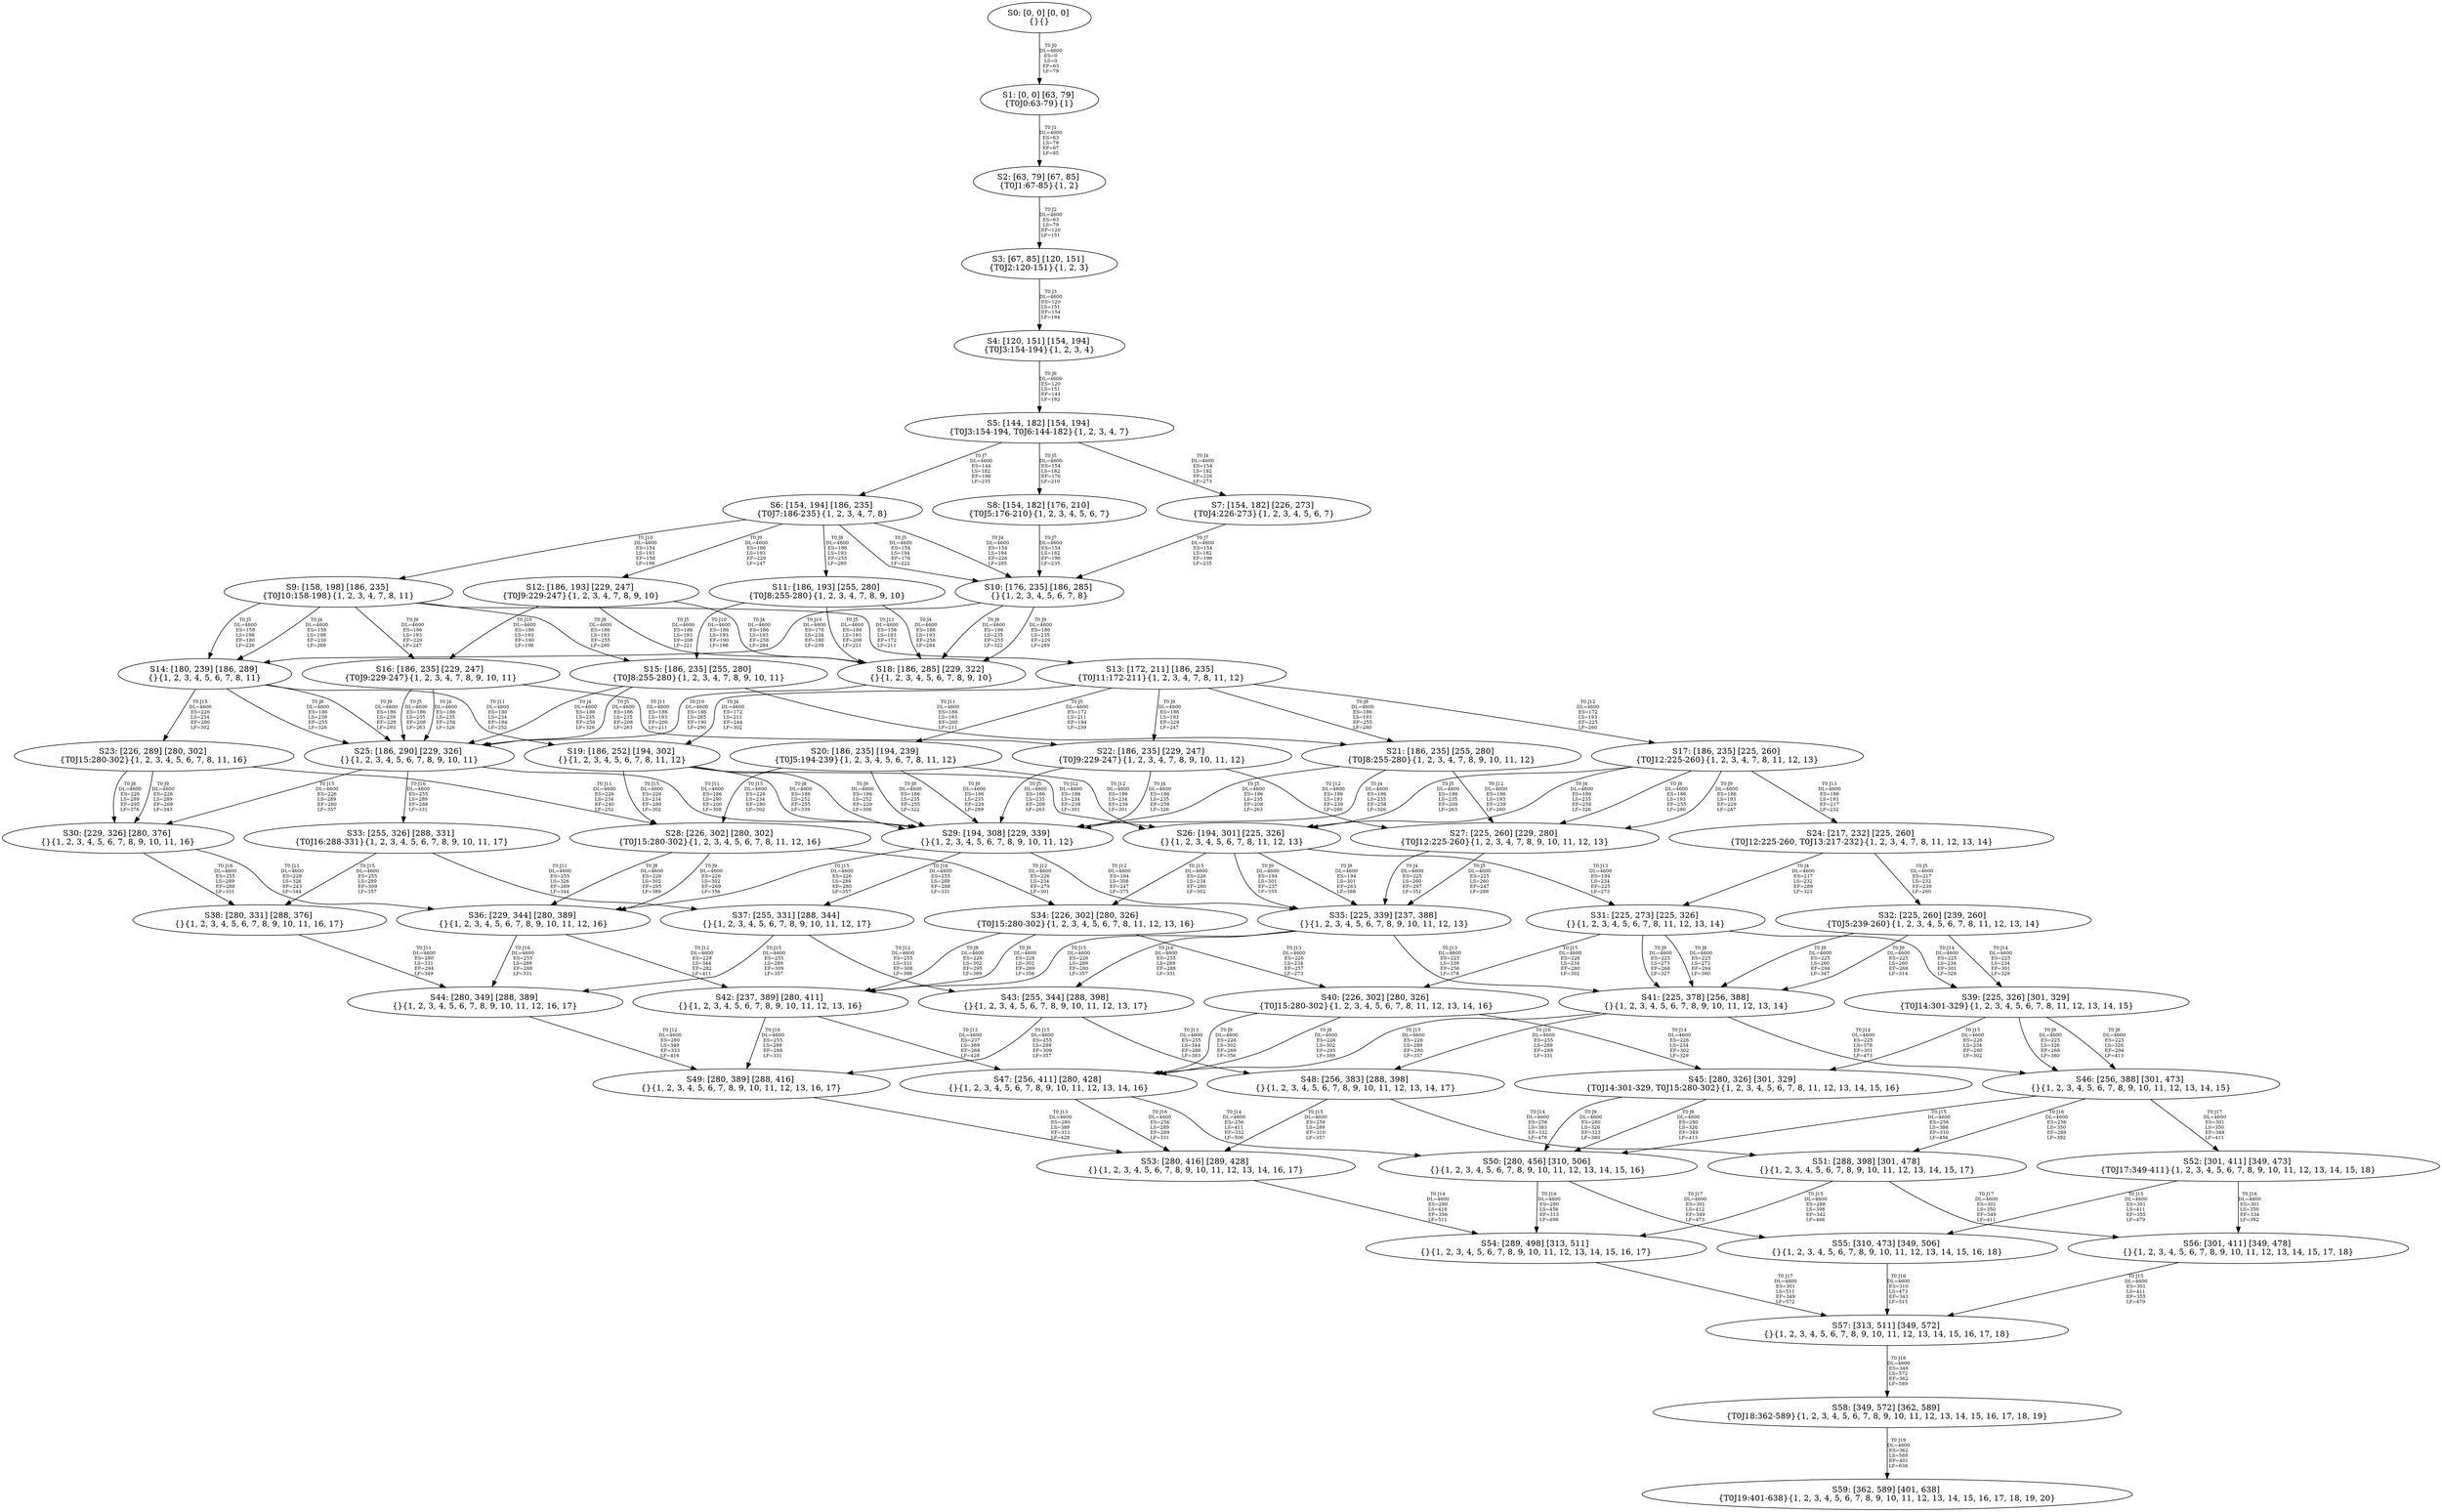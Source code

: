 digraph {
	S0[label="S0: [0, 0] [0, 0] \n{}{}"];
	S1[label="S1: [0, 0] [63, 79] \n{T0J0:63-79}{1}"];
	S2[label="S2: [63, 79] [67, 85] \n{T0J1:67-85}{1, 2}"];
	S3[label="S3: [67, 85] [120, 151] \n{T0J2:120-151}{1, 2, 3}"];
	S4[label="S4: [120, 151] [154, 194] \n{T0J3:154-194}{1, 2, 3, 4}"];
	S5[label="S5: [144, 182] [154, 194] \n{T0J3:154-194, T0J6:144-182}{1, 2, 3, 4, 7}"];
	S6[label="S6: [154, 194] [186, 235] \n{T0J7:186-235}{1, 2, 3, 4, 7, 8}"];
	S7[label="S7: [154, 182] [226, 273] \n{T0J4:226-273}{1, 2, 3, 4, 5, 6, 7}"];
	S8[label="S8: [154, 182] [176, 210] \n{T0J5:176-210}{1, 2, 3, 4, 5, 6, 7}"];
	S9[label="S9: [158, 198] [186, 235] \n{T0J10:158-198}{1, 2, 3, 4, 7, 8, 11}"];
	S10[label="S10: [176, 235] [186, 285] \n{}{1, 2, 3, 4, 5, 6, 7, 8}"];
	S11[label="S11: [186, 193] [255, 280] \n{T0J8:255-280}{1, 2, 3, 4, 7, 8, 9, 10}"];
	S12[label="S12: [186, 193] [229, 247] \n{T0J9:229-247}{1, 2, 3, 4, 7, 8, 9, 10}"];
	S13[label="S13: [172, 211] [186, 235] \n{T0J11:172-211}{1, 2, 3, 4, 7, 8, 11, 12}"];
	S14[label="S14: [180, 239] [186, 289] \n{}{1, 2, 3, 4, 5, 6, 7, 8, 11}"];
	S15[label="S15: [186, 235] [255, 280] \n{T0J8:255-280}{1, 2, 3, 4, 7, 8, 9, 10, 11}"];
	S16[label="S16: [186, 235] [229, 247] \n{T0J9:229-247}{1, 2, 3, 4, 7, 8, 9, 10, 11}"];
	S17[label="S17: [186, 235] [225, 260] \n{T0J12:225-260}{1, 2, 3, 4, 7, 8, 11, 12, 13}"];
	S18[label="S18: [186, 285] [229, 322] \n{}{1, 2, 3, 4, 5, 6, 7, 8, 9, 10}"];
	S19[label="S19: [186, 252] [194, 302] \n{}{1, 2, 3, 4, 5, 6, 7, 8, 11, 12}"];
	S20[label="S20: [186, 235] [194, 239] \n{T0J5:194-239}{1, 2, 3, 4, 5, 6, 7, 8, 11, 12}"];
	S21[label="S21: [186, 235] [255, 280] \n{T0J8:255-280}{1, 2, 3, 4, 7, 8, 9, 10, 11, 12}"];
	S22[label="S22: [186, 235] [229, 247] \n{T0J9:229-247}{1, 2, 3, 4, 7, 8, 9, 10, 11, 12}"];
	S23[label="S23: [226, 289] [280, 302] \n{T0J15:280-302}{1, 2, 3, 4, 5, 6, 7, 8, 11, 16}"];
	S24[label="S24: [217, 232] [225, 260] \n{T0J12:225-260, T0J13:217-232}{1, 2, 3, 4, 7, 8, 11, 12, 13, 14}"];
	S25[label="S25: [186, 290] [229, 326] \n{}{1, 2, 3, 4, 5, 6, 7, 8, 9, 10, 11}"];
	S26[label="S26: [194, 301] [225, 326] \n{}{1, 2, 3, 4, 5, 6, 7, 8, 11, 12, 13}"];
	S27[label="S27: [225, 260] [229, 280] \n{T0J12:225-260}{1, 2, 3, 4, 7, 8, 9, 10, 11, 12, 13}"];
	S28[label="S28: [226, 302] [280, 302] \n{T0J15:280-302}{1, 2, 3, 4, 5, 6, 7, 8, 11, 12, 16}"];
	S29[label="S29: [194, 308] [229, 339] \n{}{1, 2, 3, 4, 5, 6, 7, 8, 9, 10, 11, 12}"];
	S30[label="S30: [229, 326] [280, 376] \n{}{1, 2, 3, 4, 5, 6, 7, 8, 9, 10, 11, 16}"];
	S31[label="S31: [225, 273] [225, 326] \n{}{1, 2, 3, 4, 5, 6, 7, 8, 11, 12, 13, 14}"];
	S32[label="S32: [225, 260] [239, 260] \n{T0J5:239-260}{1, 2, 3, 4, 5, 6, 7, 8, 11, 12, 13, 14}"];
	S33[label="S33: [255, 326] [288, 331] \n{T0J16:288-331}{1, 2, 3, 4, 5, 6, 7, 8, 9, 10, 11, 17}"];
	S34[label="S34: [226, 302] [280, 326] \n{T0J15:280-302}{1, 2, 3, 4, 5, 6, 7, 8, 11, 12, 13, 16}"];
	S35[label="S35: [225, 339] [237, 388] \n{}{1, 2, 3, 4, 5, 6, 7, 8, 9, 10, 11, 12, 13}"];
	S36[label="S36: [229, 344] [280, 389] \n{}{1, 2, 3, 4, 5, 6, 7, 8, 9, 10, 11, 12, 16}"];
	S37[label="S37: [255, 331] [288, 344] \n{}{1, 2, 3, 4, 5, 6, 7, 8, 9, 10, 11, 12, 17}"];
	S38[label="S38: [280, 331] [288, 376] \n{}{1, 2, 3, 4, 5, 6, 7, 8, 9, 10, 11, 16, 17}"];
	S39[label="S39: [225, 326] [301, 329] \n{T0J14:301-329}{1, 2, 3, 4, 5, 6, 7, 8, 11, 12, 13, 14, 15}"];
	S40[label="S40: [226, 302] [280, 326] \n{T0J15:280-302}{1, 2, 3, 4, 5, 6, 7, 8, 11, 12, 13, 14, 16}"];
	S41[label="S41: [225, 378] [256, 388] \n{}{1, 2, 3, 4, 5, 6, 7, 8, 9, 10, 11, 12, 13, 14}"];
	S42[label="S42: [237, 389] [280, 411] \n{}{1, 2, 3, 4, 5, 6, 7, 8, 9, 10, 11, 12, 13, 16}"];
	S43[label="S43: [255, 344] [288, 398] \n{}{1, 2, 3, 4, 5, 6, 7, 8, 9, 10, 11, 12, 13, 17}"];
	S44[label="S44: [280, 349] [288, 389] \n{}{1, 2, 3, 4, 5, 6, 7, 8, 9, 10, 11, 12, 16, 17}"];
	S45[label="S45: [280, 326] [301, 329] \n{T0J14:301-329, T0J15:280-302}{1, 2, 3, 4, 5, 6, 7, 8, 11, 12, 13, 14, 15, 16}"];
	S46[label="S46: [256, 388] [301, 473] \n{}{1, 2, 3, 4, 5, 6, 7, 8, 9, 10, 11, 12, 13, 14, 15}"];
	S47[label="S47: [256, 411] [280, 428] \n{}{1, 2, 3, 4, 5, 6, 7, 8, 9, 10, 11, 12, 13, 14, 16}"];
	S48[label="S48: [256, 383] [288, 398] \n{}{1, 2, 3, 4, 5, 6, 7, 8, 9, 10, 11, 12, 13, 14, 17}"];
	S49[label="S49: [280, 389] [288, 416] \n{}{1, 2, 3, 4, 5, 6, 7, 8, 9, 10, 11, 12, 13, 16, 17}"];
	S50[label="S50: [280, 456] [310, 506] \n{}{1, 2, 3, 4, 5, 6, 7, 8, 9, 10, 11, 12, 13, 14, 15, 16}"];
	S51[label="S51: [288, 398] [301, 478] \n{}{1, 2, 3, 4, 5, 6, 7, 8, 9, 10, 11, 12, 13, 14, 15, 17}"];
	S52[label="S52: [301, 411] [349, 473] \n{T0J17:349-411}{1, 2, 3, 4, 5, 6, 7, 8, 9, 10, 11, 12, 13, 14, 15, 18}"];
	S53[label="S53: [280, 416] [289, 428] \n{}{1, 2, 3, 4, 5, 6, 7, 8, 9, 10, 11, 12, 13, 14, 16, 17}"];
	S54[label="S54: [289, 498] [313, 511] \n{}{1, 2, 3, 4, 5, 6, 7, 8, 9, 10, 11, 12, 13, 14, 15, 16, 17}"];
	S55[label="S55: [310, 473] [349, 506] \n{}{1, 2, 3, 4, 5, 6, 7, 8, 9, 10, 11, 12, 13, 14, 15, 16, 18}"];
	S56[label="S56: [301, 411] [349, 478] \n{}{1, 2, 3, 4, 5, 6, 7, 8, 9, 10, 11, 12, 13, 14, 15, 17, 18}"];
	S57[label="S57: [313, 511] [349, 572] \n{}{1, 2, 3, 4, 5, 6, 7, 8, 9, 10, 11, 12, 13, 14, 15, 16, 17, 18}"];
	S58[label="S58: [349, 572] [362, 589] \n{T0J18:362-589}{1, 2, 3, 4, 5, 6, 7, 8, 9, 10, 11, 12, 13, 14, 15, 16, 17, 18, 19}"];
	S59[label="S59: [362, 589] [401, 638] \n{T0J19:401-638}{1, 2, 3, 4, 5, 6, 7, 8, 9, 10, 11, 12, 13, 14, 15, 16, 17, 18, 19, 20}"];
	S0 -> S1[label="T0 J0\nDL=4600\nES=0\nLS=0\nEF=63\nLF=79",fontsize=8];
	S1 -> S2[label="T0 J1\nDL=4600\nES=63\nLS=79\nEF=67\nLF=85",fontsize=8];
	S2 -> S3[label="T0 J2\nDL=4600\nES=63\nLS=79\nEF=120\nLF=151",fontsize=8];
	S3 -> S4[label="T0 J3\nDL=4600\nES=120\nLS=151\nEF=154\nLF=194",fontsize=8];
	S4 -> S5[label="T0 J6\nDL=4600\nES=120\nLS=151\nEF=144\nLF=182",fontsize=8];
	S5 -> S7[label="T0 J4\nDL=4600\nES=154\nLS=182\nEF=226\nLF=273",fontsize=8];
	S5 -> S8[label="T0 J5\nDL=4600\nES=154\nLS=182\nEF=176\nLF=210",fontsize=8];
	S5 -> S6[label="T0 J7\nDL=4600\nES=144\nLS=182\nEF=186\nLF=235",fontsize=8];
	S6 -> S10[label="T0 J4\nDL=4600\nES=154\nLS=194\nEF=226\nLF=285",fontsize=8];
	S6 -> S10[label="T0 J5\nDL=4600\nES=154\nLS=194\nEF=176\nLF=222",fontsize=8];
	S6 -> S11[label="T0 J8\nDL=4600\nES=186\nLS=193\nEF=255\nLF=280",fontsize=8];
	S6 -> S12[label="T0 J9\nDL=4600\nES=186\nLS=193\nEF=229\nLF=247",fontsize=8];
	S6 -> S9[label="T0 J10\nDL=4600\nES=154\nLS=193\nEF=158\nLF=198",fontsize=8];
	S7 -> S10[label="T0 J7\nDL=4600\nES=154\nLS=182\nEF=196\nLF=235",fontsize=8];
	S8 -> S10[label="T0 J7\nDL=4600\nES=154\nLS=182\nEF=196\nLF=235",fontsize=8];
	S9 -> S14[label="T0 J4\nDL=4600\nES=158\nLS=198\nEF=230\nLF=289",fontsize=8];
	S9 -> S14[label="T0 J5\nDL=4600\nES=158\nLS=198\nEF=180\nLF=226",fontsize=8];
	S9 -> S15[label="T0 J8\nDL=4600\nES=186\nLS=193\nEF=255\nLF=280",fontsize=8];
	S9 -> S16[label="T0 J9\nDL=4600\nES=186\nLS=193\nEF=229\nLF=247",fontsize=8];
	S9 -> S13[label="T0 J11\nDL=4600\nES=158\nLS=193\nEF=172\nLF=211",fontsize=8];
	S10 -> S18[label="T0 J8\nDL=4600\nES=186\nLS=235\nEF=255\nLF=322",fontsize=8];
	S10 -> S18[label="T0 J9\nDL=4600\nES=186\nLS=235\nEF=229\nLF=289",fontsize=8];
	S10 -> S14[label="T0 J10\nDL=4600\nES=176\nLS=234\nEF=180\nLF=239",fontsize=8];
	S11 -> S18[label="T0 J4\nDL=4600\nES=186\nLS=193\nEF=258\nLF=284",fontsize=8];
	S11 -> S18[label="T0 J5\nDL=4600\nES=186\nLS=193\nEF=208\nLF=221",fontsize=8];
	S11 -> S15[label="T0 J10\nDL=4600\nES=186\nLS=193\nEF=190\nLF=198",fontsize=8];
	S12 -> S18[label="T0 J4\nDL=4600\nES=186\nLS=193\nEF=258\nLF=284",fontsize=8];
	S12 -> S18[label="T0 J5\nDL=4600\nES=186\nLS=193\nEF=208\nLF=221",fontsize=8];
	S12 -> S16[label="T0 J10\nDL=4600\nES=186\nLS=193\nEF=190\nLF=198",fontsize=8];
	S13 -> S19[label="T0 J4\nDL=4600\nES=172\nLS=211\nEF=244\nLF=302",fontsize=8];
	S13 -> S20[label="T0 J5\nDL=4600\nES=172\nLS=211\nEF=194\nLF=239",fontsize=8];
	S13 -> S21[label="T0 J8\nDL=4600\nES=186\nLS=193\nEF=255\nLF=280",fontsize=8];
	S13 -> S22[label="T0 J9\nDL=4600\nES=186\nLS=193\nEF=229\nLF=247",fontsize=8];
	S13 -> S17[label="T0 J12\nDL=4600\nES=172\nLS=193\nEF=225\nLF=260",fontsize=8];
	S14 -> S25[label="T0 J8\nDL=4600\nES=186\nLS=239\nEF=255\nLF=326",fontsize=8];
	S14 -> S25[label="T0 J9\nDL=4600\nES=186\nLS=239\nEF=229\nLF=293",fontsize=8];
	S14 -> S19[label="T0 J11\nDL=4600\nES=180\nLS=234\nEF=194\nLF=252",fontsize=8];
	S14 -> S23[label="T0 J15\nDL=4600\nES=226\nLS=234\nEF=280\nLF=302",fontsize=8];
	S15 -> S25[label="T0 J4\nDL=4600\nES=186\nLS=235\nEF=258\nLF=326",fontsize=8];
	S15 -> S25[label="T0 J5\nDL=4600\nES=186\nLS=235\nEF=208\nLF=263",fontsize=8];
	S15 -> S21[label="T0 J11\nDL=4600\nES=186\nLS=193\nEF=200\nLF=211",fontsize=8];
	S16 -> S25[label="T0 J4\nDL=4600\nES=186\nLS=235\nEF=258\nLF=326",fontsize=8];
	S16 -> S25[label="T0 J5\nDL=4600\nES=186\nLS=235\nEF=208\nLF=263",fontsize=8];
	S16 -> S22[label="T0 J11\nDL=4600\nES=186\nLS=193\nEF=200\nLF=211",fontsize=8];
	S17 -> S26[label="T0 J4\nDL=4600\nES=186\nLS=235\nEF=258\nLF=326",fontsize=8];
	S17 -> S26[label="T0 J5\nDL=4600\nES=186\nLS=235\nEF=208\nLF=263",fontsize=8];
	S17 -> S27[label="T0 J8\nDL=4600\nES=186\nLS=193\nEF=255\nLF=280",fontsize=8];
	S17 -> S27[label="T0 J9\nDL=4600\nES=186\nLS=193\nEF=229\nLF=247",fontsize=8];
	S17 -> S24[label="T0 J13\nDL=4600\nES=186\nLS=193\nEF=217\nLF=232",fontsize=8];
	S18 -> S25[label="T0 J10\nDL=4600\nES=186\nLS=285\nEF=190\nLF=290",fontsize=8];
	S19 -> S29[label="T0 J8\nDL=4600\nES=186\nLS=252\nEF=255\nLF=339",fontsize=8];
	S19 -> S29[label="T0 J9\nDL=4600\nES=186\nLS=252\nEF=229\nLF=306",fontsize=8];
	S19 -> S26[label="T0 J12\nDL=4600\nES=186\nLS=234\nEF=239\nLF=301",fontsize=8];
	S19 -> S28[label="T0 J15\nDL=4600\nES=226\nLS=234\nEF=280\nLF=302",fontsize=8];
	S20 -> S29[label="T0 J8\nDL=4600\nES=186\nLS=235\nEF=255\nLF=322",fontsize=8];
	S20 -> S29[label="T0 J9\nDL=4600\nES=186\nLS=235\nEF=229\nLF=289",fontsize=8];
	S20 -> S26[label="T0 J12\nDL=4600\nES=186\nLS=234\nEF=239\nLF=301",fontsize=8];
	S20 -> S28[label="T0 J15\nDL=4600\nES=226\nLS=234\nEF=280\nLF=302",fontsize=8];
	S21 -> S29[label="T0 J4\nDL=4600\nES=186\nLS=235\nEF=258\nLF=326",fontsize=8];
	S21 -> S29[label="T0 J5\nDL=4600\nES=186\nLS=235\nEF=208\nLF=263",fontsize=8];
	S21 -> S27[label="T0 J12\nDL=4600\nES=186\nLS=193\nEF=239\nLF=260",fontsize=8];
	S22 -> S29[label="T0 J4\nDL=4600\nES=186\nLS=235\nEF=258\nLF=326",fontsize=8];
	S22 -> S29[label="T0 J5\nDL=4600\nES=186\nLS=235\nEF=208\nLF=263",fontsize=8];
	S22 -> S27[label="T0 J12\nDL=4600\nES=186\nLS=193\nEF=239\nLF=260",fontsize=8];
	S23 -> S30[label="T0 J8\nDL=4600\nES=226\nLS=289\nEF=295\nLF=376",fontsize=8];
	S23 -> S30[label="T0 J9\nDL=4600\nES=226\nLS=289\nEF=269\nLF=343",fontsize=8];
	S23 -> S28[label="T0 J11\nDL=4600\nES=226\nLS=234\nEF=240\nLF=252",fontsize=8];
	S24 -> S31[label="T0 J4\nDL=4600\nES=217\nLS=232\nEF=289\nLF=323",fontsize=8];
	S24 -> S32[label="T0 J5\nDL=4600\nES=217\nLS=232\nEF=239\nLF=260",fontsize=8];
	S25 -> S29[label="T0 J11\nDL=4600\nES=186\nLS=290\nEF=200\nLF=308",fontsize=8];
	S25 -> S30[label="T0 J15\nDL=4600\nES=226\nLS=289\nEF=280\nLF=357",fontsize=8];
	S25 -> S33[label="T0 J16\nDL=4600\nES=255\nLS=289\nEF=288\nLF=331",fontsize=8];
	S26 -> S35[label="T0 J8\nDL=4600\nES=194\nLS=301\nEF=263\nLF=388",fontsize=8];
	S26 -> S35[label="T0 J9\nDL=4600\nES=194\nLS=301\nEF=237\nLF=355",fontsize=8];
	S26 -> S31[label="T0 J13\nDL=4600\nES=194\nLS=234\nEF=225\nLF=273",fontsize=8];
	S26 -> S34[label="T0 J15\nDL=4600\nES=226\nLS=234\nEF=280\nLF=302",fontsize=8];
	S27 -> S35[label="T0 J4\nDL=4600\nES=225\nLS=260\nEF=297\nLF=351",fontsize=8];
	S27 -> S35[label="T0 J5\nDL=4600\nES=225\nLS=260\nEF=247\nLF=288",fontsize=8];
	S28 -> S36[label="T0 J8\nDL=4600\nES=226\nLS=302\nEF=295\nLF=389",fontsize=8];
	S28 -> S36[label="T0 J9\nDL=4600\nES=226\nLS=302\nEF=269\nLF=356",fontsize=8];
	S28 -> S34[label="T0 J12\nDL=4600\nES=226\nLS=234\nEF=279\nLF=301",fontsize=8];
	S29 -> S35[label="T0 J12\nDL=4600\nES=194\nLS=308\nEF=247\nLF=375",fontsize=8];
	S29 -> S36[label="T0 J15\nDL=4600\nES=226\nLS=289\nEF=280\nLF=357",fontsize=8];
	S29 -> S37[label="T0 J16\nDL=4600\nES=255\nLS=289\nEF=288\nLF=331",fontsize=8];
	S30 -> S36[label="T0 J11\nDL=4600\nES=229\nLS=326\nEF=243\nLF=344",fontsize=8];
	S30 -> S38[label="T0 J16\nDL=4600\nES=255\nLS=289\nEF=288\nLF=331",fontsize=8];
	S31 -> S41[label="T0 J8\nDL=4600\nES=225\nLS=273\nEF=294\nLF=360",fontsize=8];
	S31 -> S41[label="T0 J9\nDL=4600\nES=225\nLS=273\nEF=268\nLF=327",fontsize=8];
	S31 -> S39[label="T0 J14\nDL=4600\nES=225\nLS=234\nEF=301\nLF=329",fontsize=8];
	S31 -> S40[label="T0 J15\nDL=4600\nES=226\nLS=234\nEF=280\nLF=302",fontsize=8];
	S32 -> S41[label="T0 J8\nDL=4600\nES=225\nLS=260\nEF=294\nLF=347",fontsize=8];
	S32 -> S41[label="T0 J9\nDL=4600\nES=225\nLS=260\nEF=268\nLF=314",fontsize=8];
	S32 -> S39[label="T0 J14\nDL=4600\nES=225\nLS=234\nEF=301\nLF=329",fontsize=8];
	S33 -> S37[label="T0 J11\nDL=4600\nES=255\nLS=326\nEF=269\nLF=344",fontsize=8];
	S33 -> S38[label="T0 J15\nDL=4600\nES=255\nLS=289\nEF=309\nLF=357",fontsize=8];
	S34 -> S42[label="T0 J8\nDL=4600\nES=226\nLS=302\nEF=295\nLF=389",fontsize=8];
	S34 -> S42[label="T0 J9\nDL=4600\nES=226\nLS=302\nEF=269\nLF=356",fontsize=8];
	S34 -> S40[label="T0 J13\nDL=4600\nES=226\nLS=234\nEF=257\nLF=273",fontsize=8];
	S35 -> S41[label="T0 J13\nDL=4600\nES=225\nLS=339\nEF=256\nLF=378",fontsize=8];
	S35 -> S42[label="T0 J15\nDL=4600\nES=226\nLS=289\nEF=280\nLF=357",fontsize=8];
	S35 -> S43[label="T0 J16\nDL=4600\nES=255\nLS=289\nEF=288\nLF=331",fontsize=8];
	S36 -> S42[label="T0 J12\nDL=4600\nES=229\nLS=344\nEF=282\nLF=411",fontsize=8];
	S36 -> S44[label="T0 J16\nDL=4600\nES=255\nLS=289\nEF=288\nLF=331",fontsize=8];
	S37 -> S43[label="T0 J12\nDL=4600\nES=255\nLS=331\nEF=308\nLF=398",fontsize=8];
	S37 -> S44[label="T0 J15\nDL=4600\nES=255\nLS=289\nEF=309\nLF=357",fontsize=8];
	S38 -> S44[label="T0 J11\nDL=4600\nES=280\nLS=331\nEF=294\nLF=349",fontsize=8];
	S39 -> S46[label="T0 J8\nDL=4600\nES=225\nLS=326\nEF=294\nLF=413",fontsize=8];
	S39 -> S46[label="T0 J9\nDL=4600\nES=225\nLS=326\nEF=268\nLF=380",fontsize=8];
	S39 -> S45[label="T0 J15\nDL=4600\nES=226\nLS=234\nEF=280\nLF=302",fontsize=8];
	S40 -> S47[label="T0 J8\nDL=4600\nES=226\nLS=302\nEF=295\nLF=389",fontsize=8];
	S40 -> S47[label="T0 J9\nDL=4600\nES=226\nLS=302\nEF=269\nLF=356",fontsize=8];
	S40 -> S45[label="T0 J14\nDL=4600\nES=226\nLS=234\nEF=302\nLF=329",fontsize=8];
	S41 -> S46[label="T0 J14\nDL=4600\nES=225\nLS=378\nEF=301\nLF=473",fontsize=8];
	S41 -> S47[label="T0 J15\nDL=4600\nES=226\nLS=289\nEF=280\nLF=357",fontsize=8];
	S41 -> S48[label="T0 J16\nDL=4600\nES=255\nLS=289\nEF=288\nLF=331",fontsize=8];
	S42 -> S47[label="T0 J13\nDL=4600\nES=237\nLS=389\nEF=268\nLF=428",fontsize=8];
	S42 -> S49[label="T0 J16\nDL=4600\nES=255\nLS=289\nEF=288\nLF=331",fontsize=8];
	S43 -> S48[label="T0 J13\nDL=4600\nES=255\nLS=344\nEF=286\nLF=383",fontsize=8];
	S43 -> S49[label="T0 J15\nDL=4600\nES=255\nLS=289\nEF=309\nLF=357",fontsize=8];
	S44 -> S49[label="T0 J12\nDL=4600\nES=280\nLS=349\nEF=333\nLF=416",fontsize=8];
	S45 -> S50[label="T0 J8\nDL=4600\nES=280\nLS=326\nEF=349\nLF=413",fontsize=8];
	S45 -> S50[label="T0 J9\nDL=4600\nES=280\nLS=326\nEF=323\nLF=380",fontsize=8];
	S46 -> S50[label="T0 J15\nDL=4600\nES=256\nLS=388\nEF=310\nLF=456",fontsize=8];
	S46 -> S51[label="T0 J16\nDL=4600\nES=256\nLS=350\nEF=289\nLF=392",fontsize=8];
	S46 -> S52[label="T0 J17\nDL=4600\nES=301\nLS=350\nEF=349\nLF=411",fontsize=8];
	S47 -> S50[label="T0 J14\nDL=4600\nES=256\nLS=411\nEF=332\nLF=506",fontsize=8];
	S47 -> S53[label="T0 J16\nDL=4600\nES=256\nLS=289\nEF=289\nLF=331",fontsize=8];
	S48 -> S51[label="T0 J14\nDL=4600\nES=256\nLS=383\nEF=332\nLF=478",fontsize=8];
	S48 -> S53[label="T0 J15\nDL=4600\nES=256\nLS=289\nEF=310\nLF=357",fontsize=8];
	S49 -> S53[label="T0 J13\nDL=4600\nES=280\nLS=389\nEF=311\nLF=428",fontsize=8];
	S50 -> S54[label="T0 J16\nDL=4600\nES=280\nLS=456\nEF=313\nLF=498",fontsize=8];
	S50 -> S55[label="T0 J17\nDL=4600\nES=301\nLS=412\nEF=349\nLF=473",fontsize=8];
	S51 -> S54[label="T0 J15\nDL=4600\nES=288\nLS=398\nEF=342\nLF=466",fontsize=8];
	S51 -> S56[label="T0 J17\nDL=4600\nES=301\nLS=350\nEF=349\nLF=411",fontsize=8];
	S52 -> S55[label="T0 J15\nDL=4600\nES=301\nLS=411\nEF=355\nLF=479",fontsize=8];
	S52 -> S56[label="T0 J16\nDL=4600\nES=301\nLS=350\nEF=334\nLF=392",fontsize=8];
	S53 -> S54[label="T0 J14\nDL=4600\nES=280\nLS=416\nEF=356\nLF=511",fontsize=8];
	S54 -> S57[label="T0 J17\nDL=4600\nES=301\nLS=511\nEF=349\nLF=572",fontsize=8];
	S55 -> S57[label="T0 J16\nDL=4600\nES=310\nLS=473\nEF=343\nLF=515",fontsize=8];
	S56 -> S57[label="T0 J15\nDL=4600\nES=301\nLS=411\nEF=355\nLF=479",fontsize=8];
	S57 -> S58[label="T0 J18\nDL=4600\nES=349\nLS=572\nEF=362\nLF=589",fontsize=8];
	S58 -> S59[label="T0 J19\nDL=4600\nES=362\nLS=589\nEF=401\nLF=638",fontsize=8];
}
